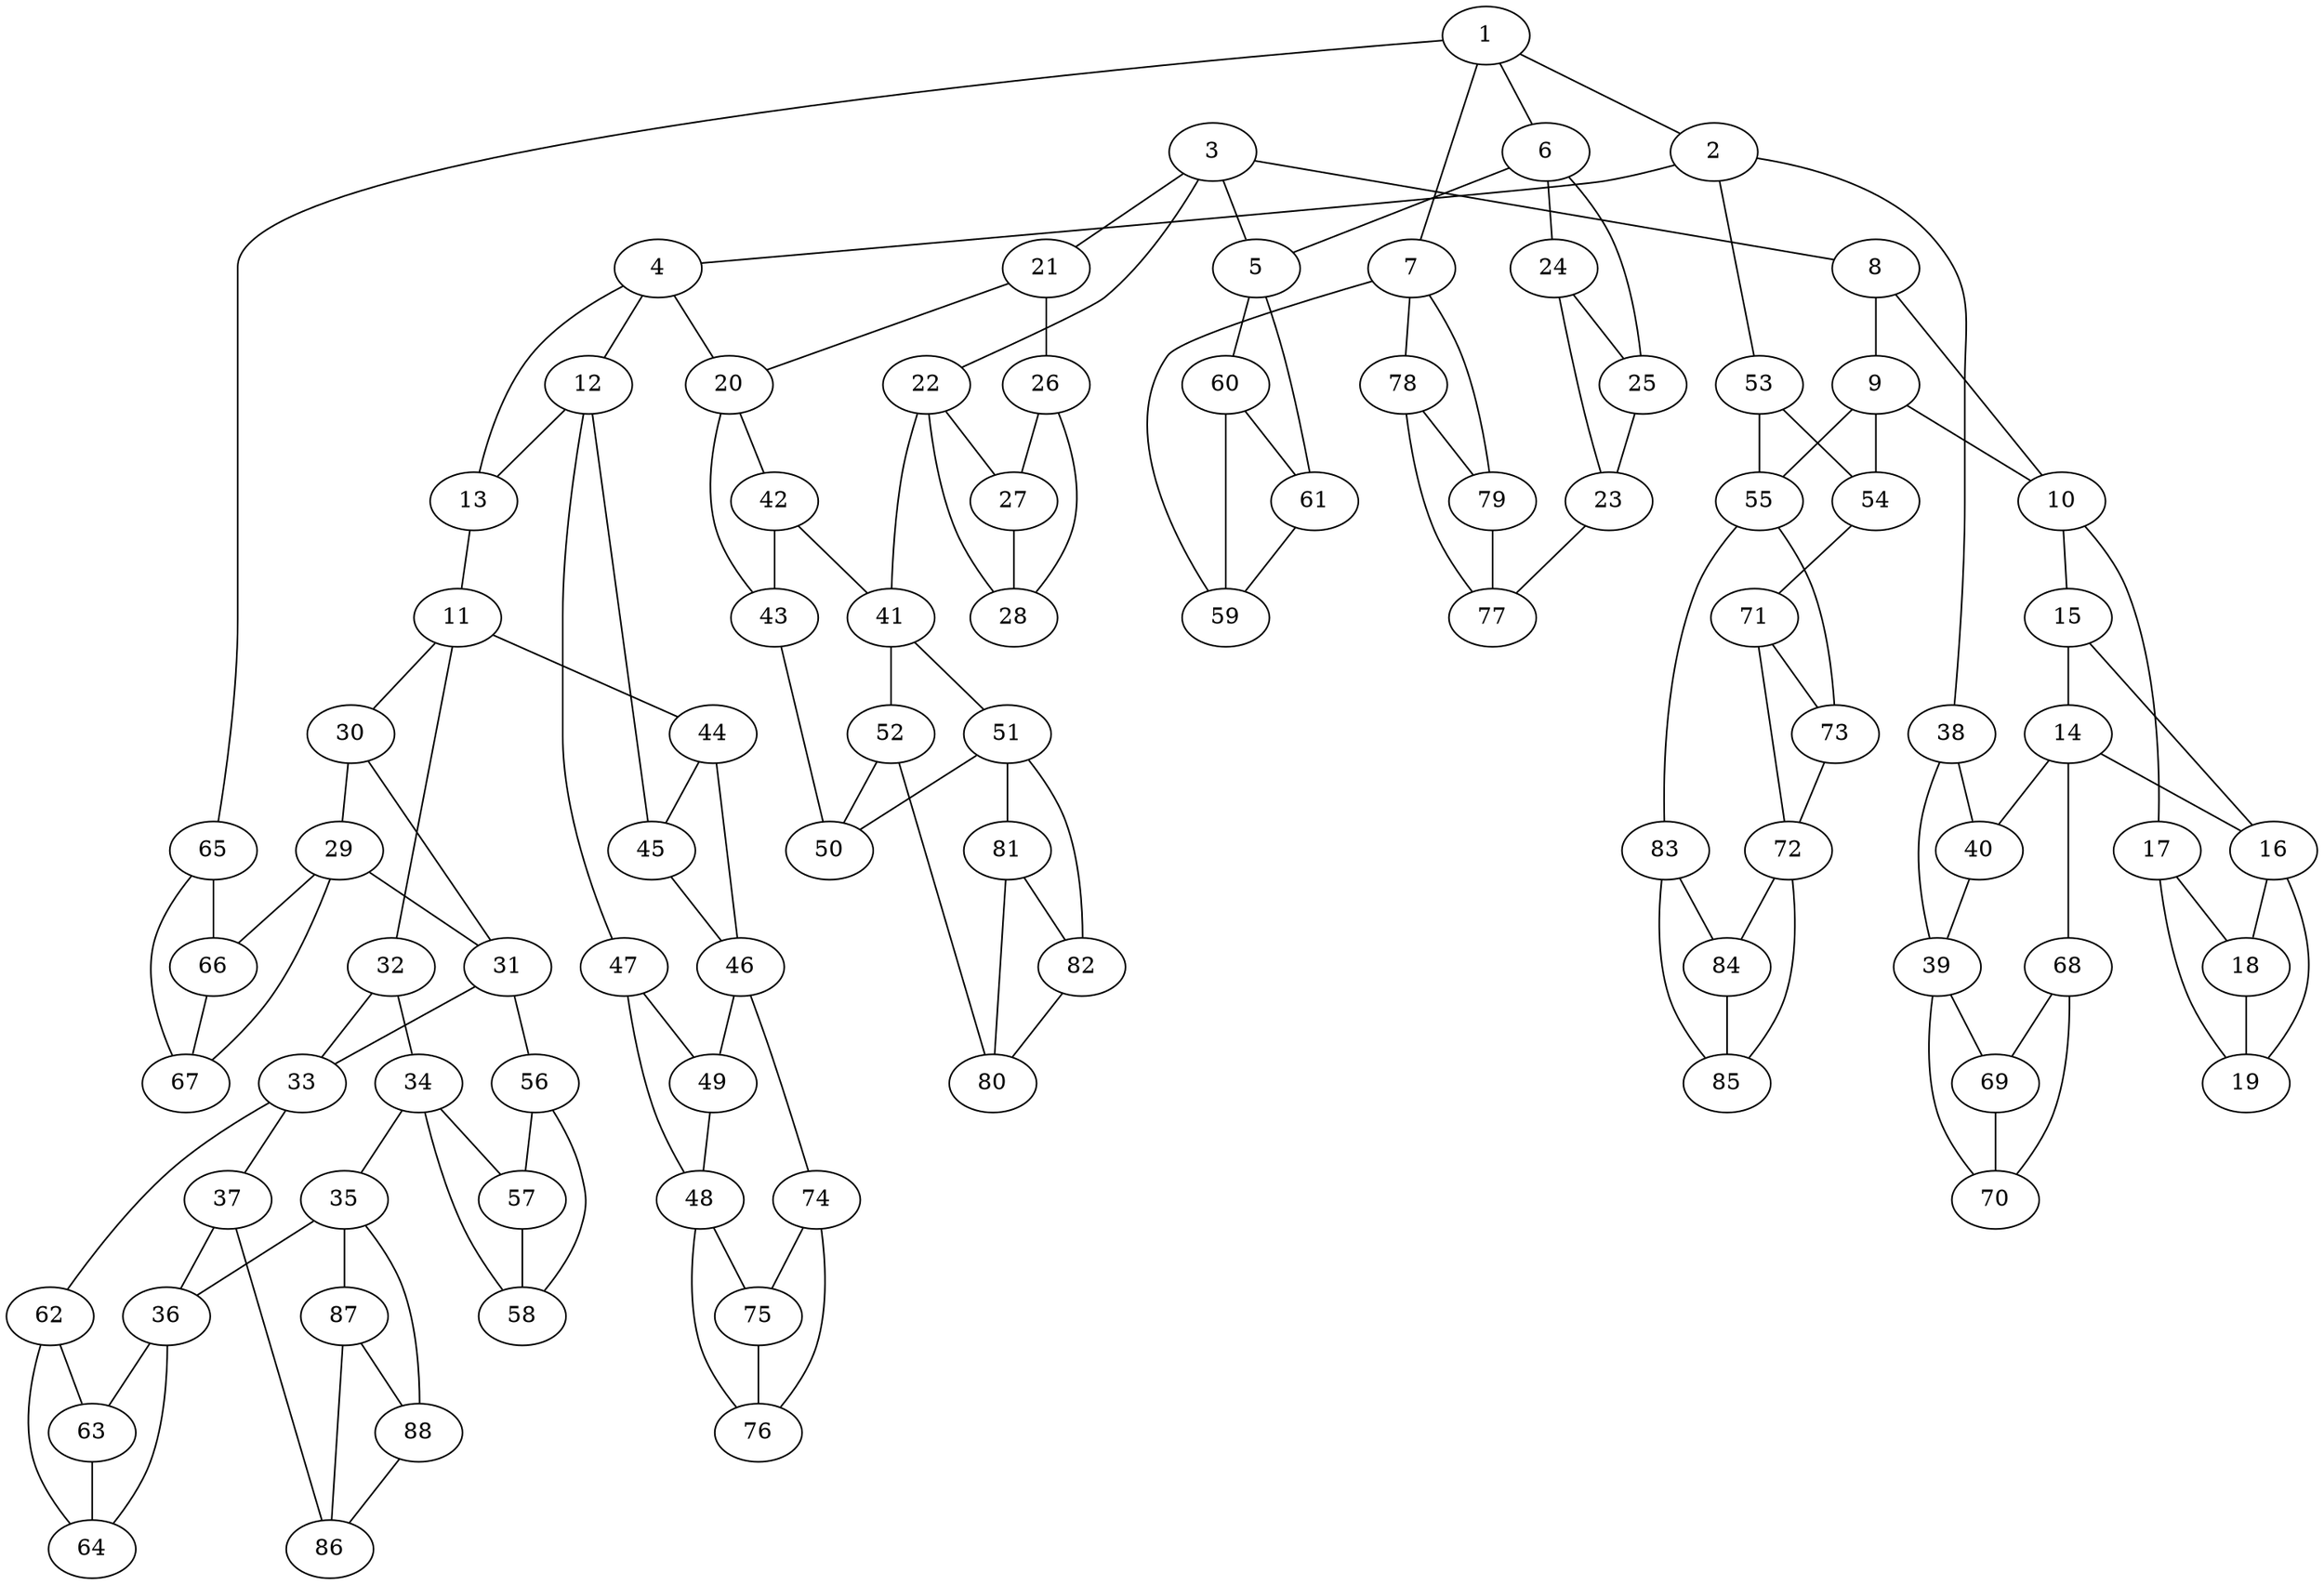 graph {
  1 -- 2;
  1 -- 6;
  1 -- 7;
  1 -- 65;
  2 -- 4;
  2 -- 38;
  2 -- 53;
  6 -- 5;
  6 -- 24;
  6 -- 25;
  7 -- 59;
  7 -- 78;
  7 -- 79;
  65 -- 66;
  65 -- 67;
  4 -- 12;
  4 -- 13;
  4 -- 20;
  38 -- 39;
  38 -- 40;
  53 -- 54;
  53 -- 55;
  3 -- 5;
  3 -- 8;
  3 -- 21;
  3 -- 22;
  5 -- 60;
  5 -- 61;
  8 -- 9;
  8 -- 10;
  21 -- 20;
  21 -- 26;
  22 -- 27;
  22 -- 28;
  22 -- 41;
  12 -- 13;
  12 -- 45;
  12 -- 47;
  13 -- 11;
  20 -- 42;
  20 -- 43;
  60 -- 59;
  60 -- 61;
  61 -- 59;
  24 -- 23;
  24 -- 25;
  25 -- 23;
  78 -- 77;
  78 -- 79;
  79 -- 77;
  9 -- 10;
  9 -- 54;
  9 -- 55;
  10 -- 15;
  10 -- 17;
  54 -- 71;
  55 -- 73;
  55 -- 83;
  15 -- 14;
  15 -- 16;
  17 -- 18;
  17 -- 19;
  11 -- 30;
  11 -- 32;
  11 -- 44;
  30 -- 29;
  30 -- 31;
  32 -- 33;
  32 -- 34;
  44 -- 45;
  44 -- 46;
  45 -- 46;
  47 -- 48;
  47 -- 49;
  14 -- 16;
  14 -- 40;
  14 -- 68;
  16 -- 18;
  16 -- 19;
  40 -- 39;
  68 -- 69;
  68 -- 70;
  18 -- 19;
  42 -- 41;
  42 -- 43;
  43 -- 50;
  26 -- 27;
  26 -- 28;
  27 -- 28;
  41 -- 51;
  41 -- 52;
  23 -- 77;
  29 -- 31;
  29 -- 66;
  29 -- 67;
  31 -- 33;
  31 -- 56;
  66 -- 67;
  33 -- 37;
  33 -- 62;
  56 -- 57;
  56 -- 58;
  34 -- 35;
  34 -- 57;
  34 -- 58;
  37 -- 36;
  37 -- 86;
  62 -- 63;
  62 -- 64;
  35 -- 36;
  35 -- 87;
  35 -- 88;
  57 -- 58;
  36 -- 63;
  36 -- 64;
  87 -- 86;
  87 -- 88;
  88 -- 86;
  63 -- 64;
  39 -- 69;
  39 -- 70;
  69 -- 70;
  51 -- 50;
  51 -- 81;
  51 -- 82;
  52 -- 50;
  52 -- 80;
  46 -- 49;
  46 -- 74;
  49 -- 48;
  74 -- 75;
  74 -- 76;
  48 -- 75;
  48 -- 76;
  75 -- 76;
  81 -- 80;
  81 -- 82;
  82 -- 80;
  71 -- 72;
  71 -- 73;
  73 -- 72;
  83 -- 84;
  83 -- 85;
  72 -- 84;
  72 -- 85;
  84 -- 85;
}

